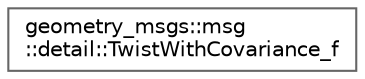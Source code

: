 digraph "类继承关系图"
{
 // INTERACTIVE_SVG=YES
 // LATEX_PDF_SIZE
  bgcolor="transparent";
  edge [fontname=Helvetica,fontsize=10,labelfontname=Helvetica,labelfontsize=10];
  node [fontname=Helvetica,fontsize=10,shape=box,height=0.2,width=0.4];
  rankdir="LR";
  Node0 [id="Node000000",label="geometry_msgs::msg\l::detail::TwistWithCovariance_f",height=0.2,width=0.4,color="grey40", fillcolor="white", style="filled",URL="$da/d3b/structgeometry__msgs_1_1msg_1_1detail_1_1TwistWithCovariance__f.html",tooltip=" "];
}
